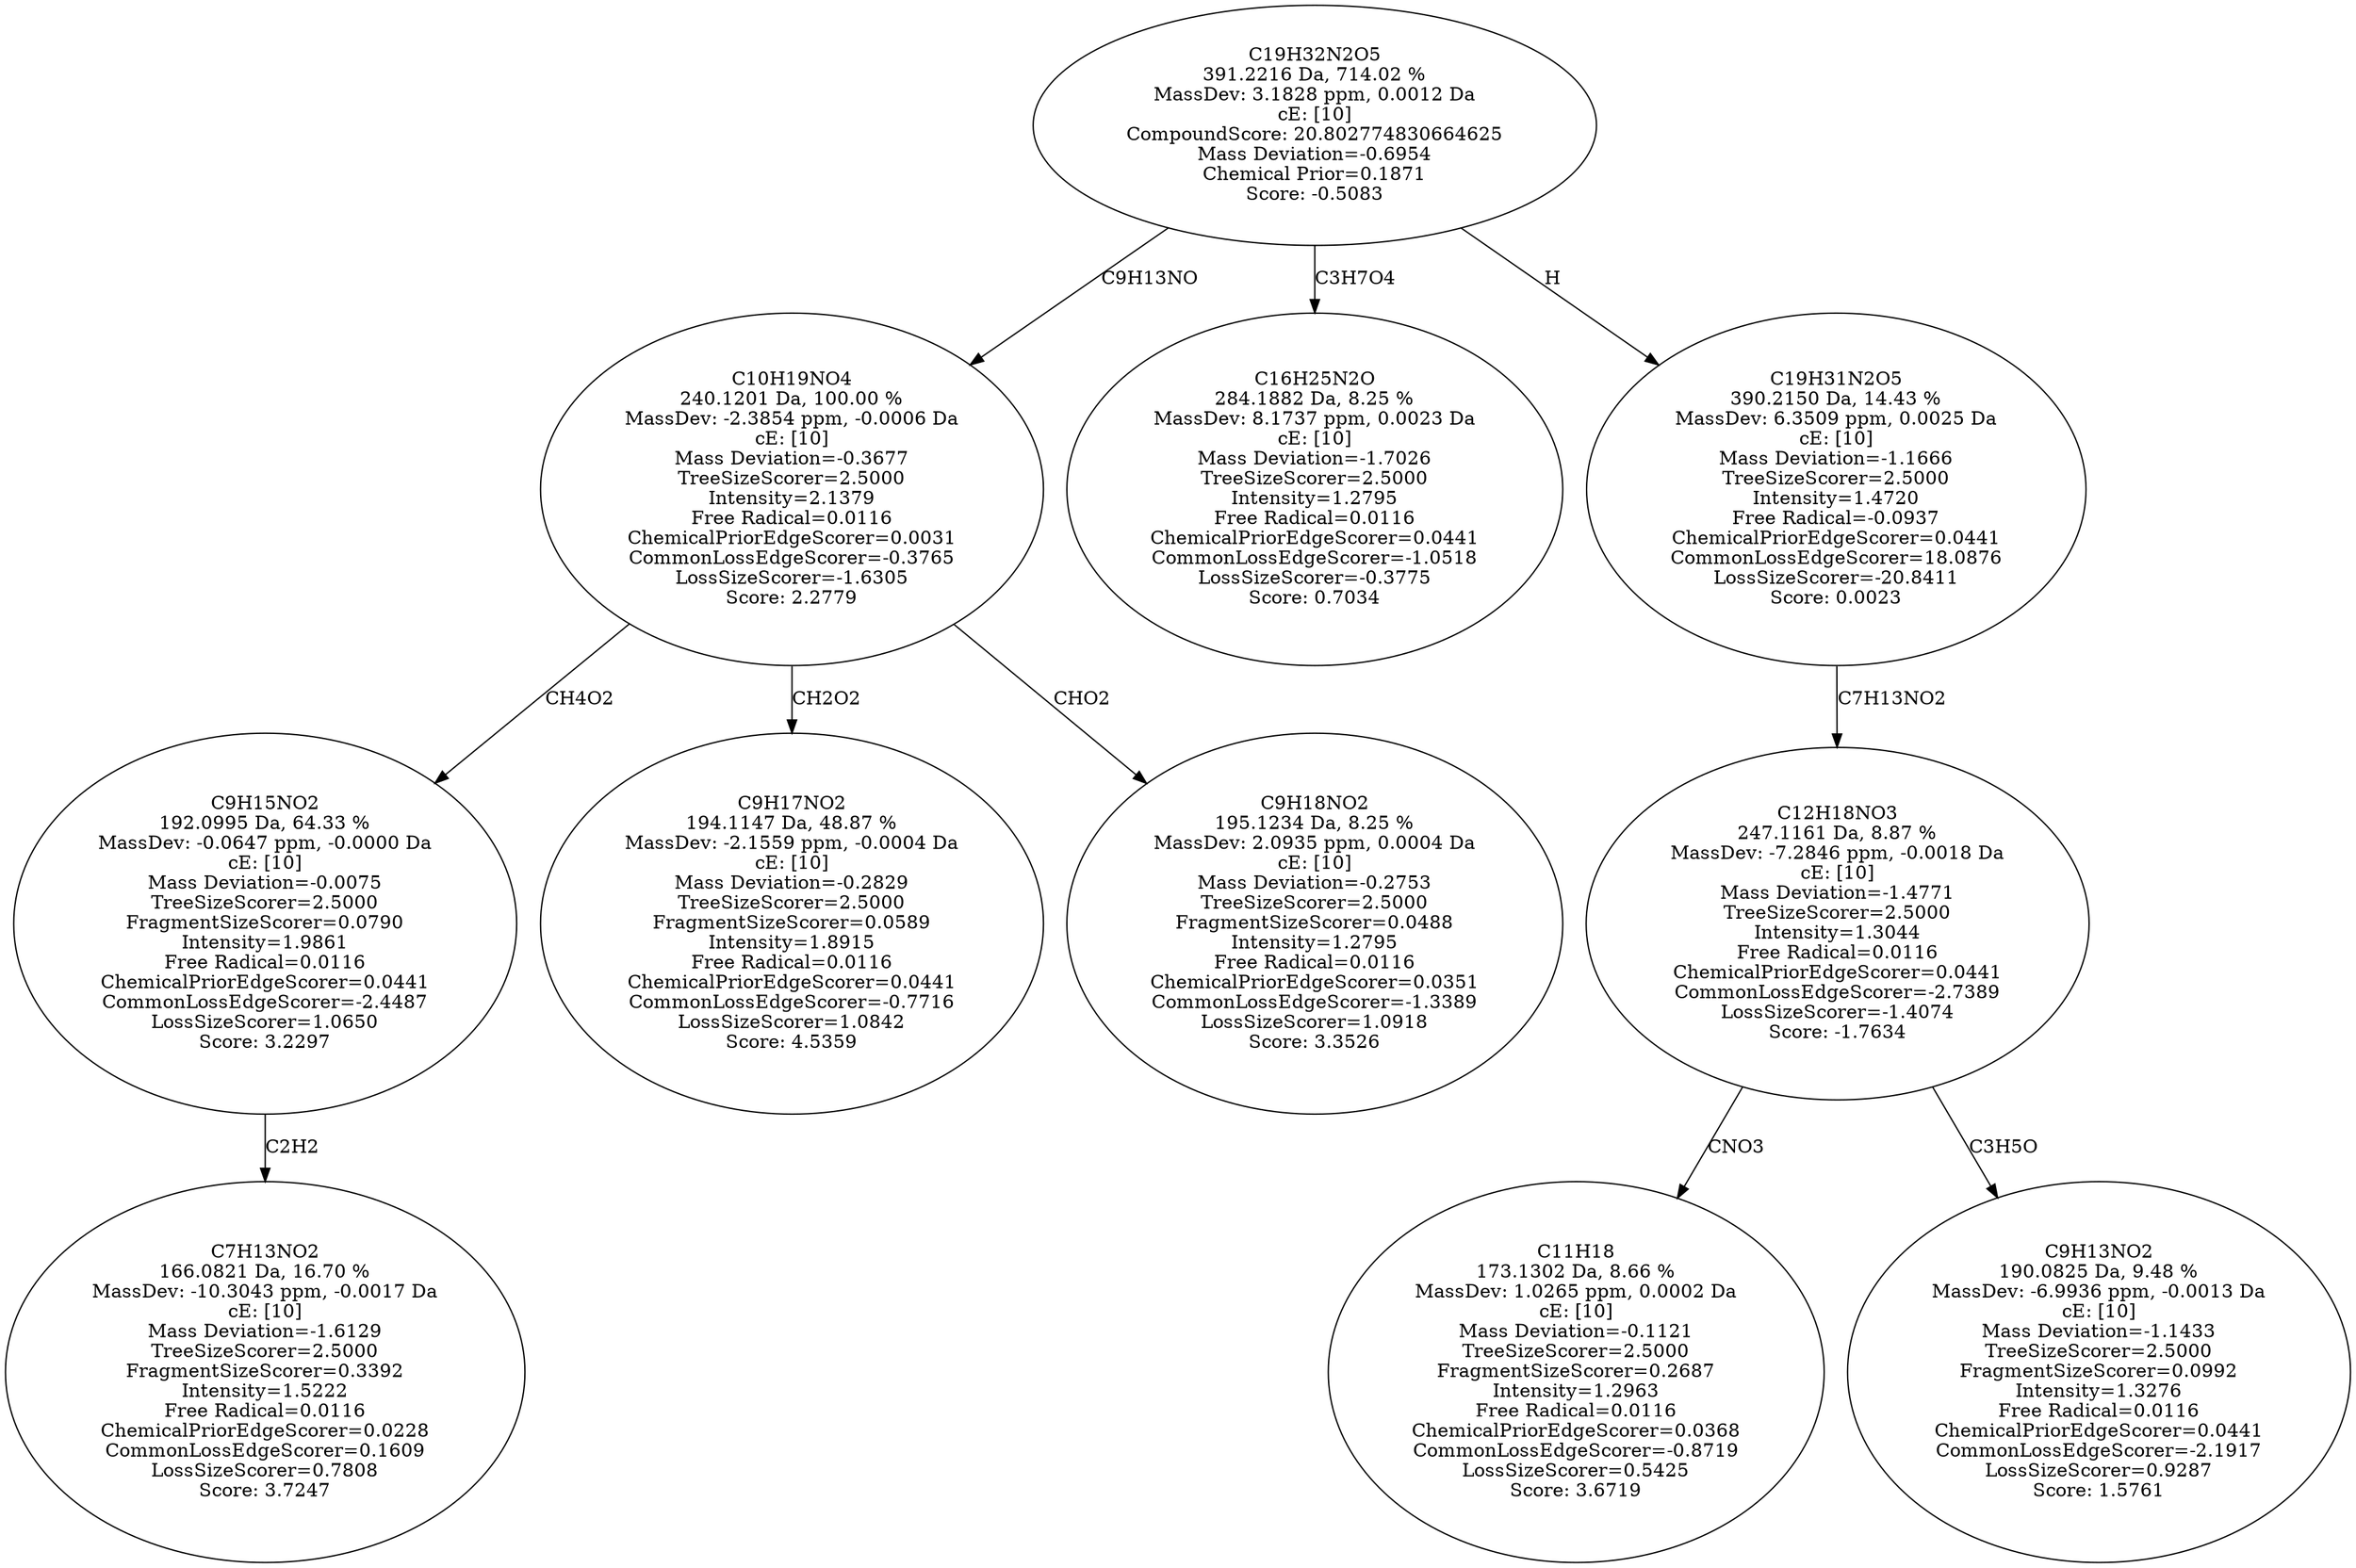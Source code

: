 strict digraph {
v1 [label="C7H13NO2\n166.0821 Da, 16.70 %\nMassDev: -10.3043 ppm, -0.0017 Da\ncE: [10]\nMass Deviation=-1.6129\nTreeSizeScorer=2.5000\nFragmentSizeScorer=0.3392\nIntensity=1.5222\nFree Radical=0.0116\nChemicalPriorEdgeScorer=0.0228\nCommonLossEdgeScorer=0.1609\nLossSizeScorer=0.7808\nScore: 3.7247"];
v2 [label="C9H15NO2\n192.0995 Da, 64.33 %\nMassDev: -0.0647 ppm, -0.0000 Da\ncE: [10]\nMass Deviation=-0.0075\nTreeSizeScorer=2.5000\nFragmentSizeScorer=0.0790\nIntensity=1.9861\nFree Radical=0.0116\nChemicalPriorEdgeScorer=0.0441\nCommonLossEdgeScorer=-2.4487\nLossSizeScorer=1.0650\nScore: 3.2297"];
v3 [label="C9H17NO2\n194.1147 Da, 48.87 %\nMassDev: -2.1559 ppm, -0.0004 Da\ncE: [10]\nMass Deviation=-0.2829\nTreeSizeScorer=2.5000\nFragmentSizeScorer=0.0589\nIntensity=1.8915\nFree Radical=0.0116\nChemicalPriorEdgeScorer=0.0441\nCommonLossEdgeScorer=-0.7716\nLossSizeScorer=1.0842\nScore: 4.5359"];
v4 [label="C9H18NO2\n195.1234 Da, 8.25 %\nMassDev: 2.0935 ppm, 0.0004 Da\ncE: [10]\nMass Deviation=-0.2753\nTreeSizeScorer=2.5000\nFragmentSizeScorer=0.0488\nIntensity=1.2795\nFree Radical=0.0116\nChemicalPriorEdgeScorer=0.0351\nCommonLossEdgeScorer=-1.3389\nLossSizeScorer=1.0918\nScore: 3.3526"];
v5 [label="C10H19NO4\n240.1201 Da, 100.00 %\nMassDev: -2.3854 ppm, -0.0006 Da\ncE: [10]\nMass Deviation=-0.3677\nTreeSizeScorer=2.5000\nIntensity=2.1379\nFree Radical=0.0116\nChemicalPriorEdgeScorer=0.0031\nCommonLossEdgeScorer=-0.3765\nLossSizeScorer=-1.6305\nScore: 2.2779"];
v6 [label="C16H25N2O\n284.1882 Da, 8.25 %\nMassDev: 8.1737 ppm, 0.0023 Da\ncE: [10]\nMass Deviation=-1.7026\nTreeSizeScorer=2.5000\nIntensity=1.2795\nFree Radical=0.0116\nChemicalPriorEdgeScorer=0.0441\nCommonLossEdgeScorer=-1.0518\nLossSizeScorer=-0.3775\nScore: 0.7034"];
v7 [label="C11H18\n173.1302 Da, 8.66 %\nMassDev: 1.0265 ppm, 0.0002 Da\ncE: [10]\nMass Deviation=-0.1121\nTreeSizeScorer=2.5000\nFragmentSizeScorer=0.2687\nIntensity=1.2963\nFree Radical=0.0116\nChemicalPriorEdgeScorer=0.0368\nCommonLossEdgeScorer=-0.8719\nLossSizeScorer=0.5425\nScore: 3.6719"];
v8 [label="C9H13NO2\n190.0825 Da, 9.48 %\nMassDev: -6.9936 ppm, -0.0013 Da\ncE: [10]\nMass Deviation=-1.1433\nTreeSizeScorer=2.5000\nFragmentSizeScorer=0.0992\nIntensity=1.3276\nFree Radical=0.0116\nChemicalPriorEdgeScorer=0.0441\nCommonLossEdgeScorer=-2.1917\nLossSizeScorer=0.9287\nScore: 1.5761"];
v9 [label="C12H18NO3\n247.1161 Da, 8.87 %\nMassDev: -7.2846 ppm, -0.0018 Da\ncE: [10]\nMass Deviation=-1.4771\nTreeSizeScorer=2.5000\nIntensity=1.3044\nFree Radical=0.0116\nChemicalPriorEdgeScorer=0.0441\nCommonLossEdgeScorer=-2.7389\nLossSizeScorer=-1.4074\nScore: -1.7634"];
v10 [label="C19H31N2O5\n390.2150 Da, 14.43 %\nMassDev: 6.3509 ppm, 0.0025 Da\ncE: [10]\nMass Deviation=-1.1666\nTreeSizeScorer=2.5000\nIntensity=1.4720\nFree Radical=-0.0937\nChemicalPriorEdgeScorer=0.0441\nCommonLossEdgeScorer=18.0876\nLossSizeScorer=-20.8411\nScore: 0.0023"];
v11 [label="C19H32N2O5\n391.2216 Da, 714.02 %\nMassDev: 3.1828 ppm, 0.0012 Da\ncE: [10]\nCompoundScore: 20.802774830664625\nMass Deviation=-0.6954\nChemical Prior=0.1871\nScore: -0.5083"];
v2 -> v1 [label="C2H2"];
v5 -> v2 [label="CH4O2"];
v5 -> v3 [label="CH2O2"];
v5 -> v4 [label="CHO2"];
v11 -> v5 [label="C9H13NO"];
v11 -> v6 [label="C3H7O4"];
v9 -> v7 [label="CNO3"];
v9 -> v8 [label="C3H5O"];
v10 -> v9 [label="C7H13NO2"];
v11 -> v10 [label="H"];
}